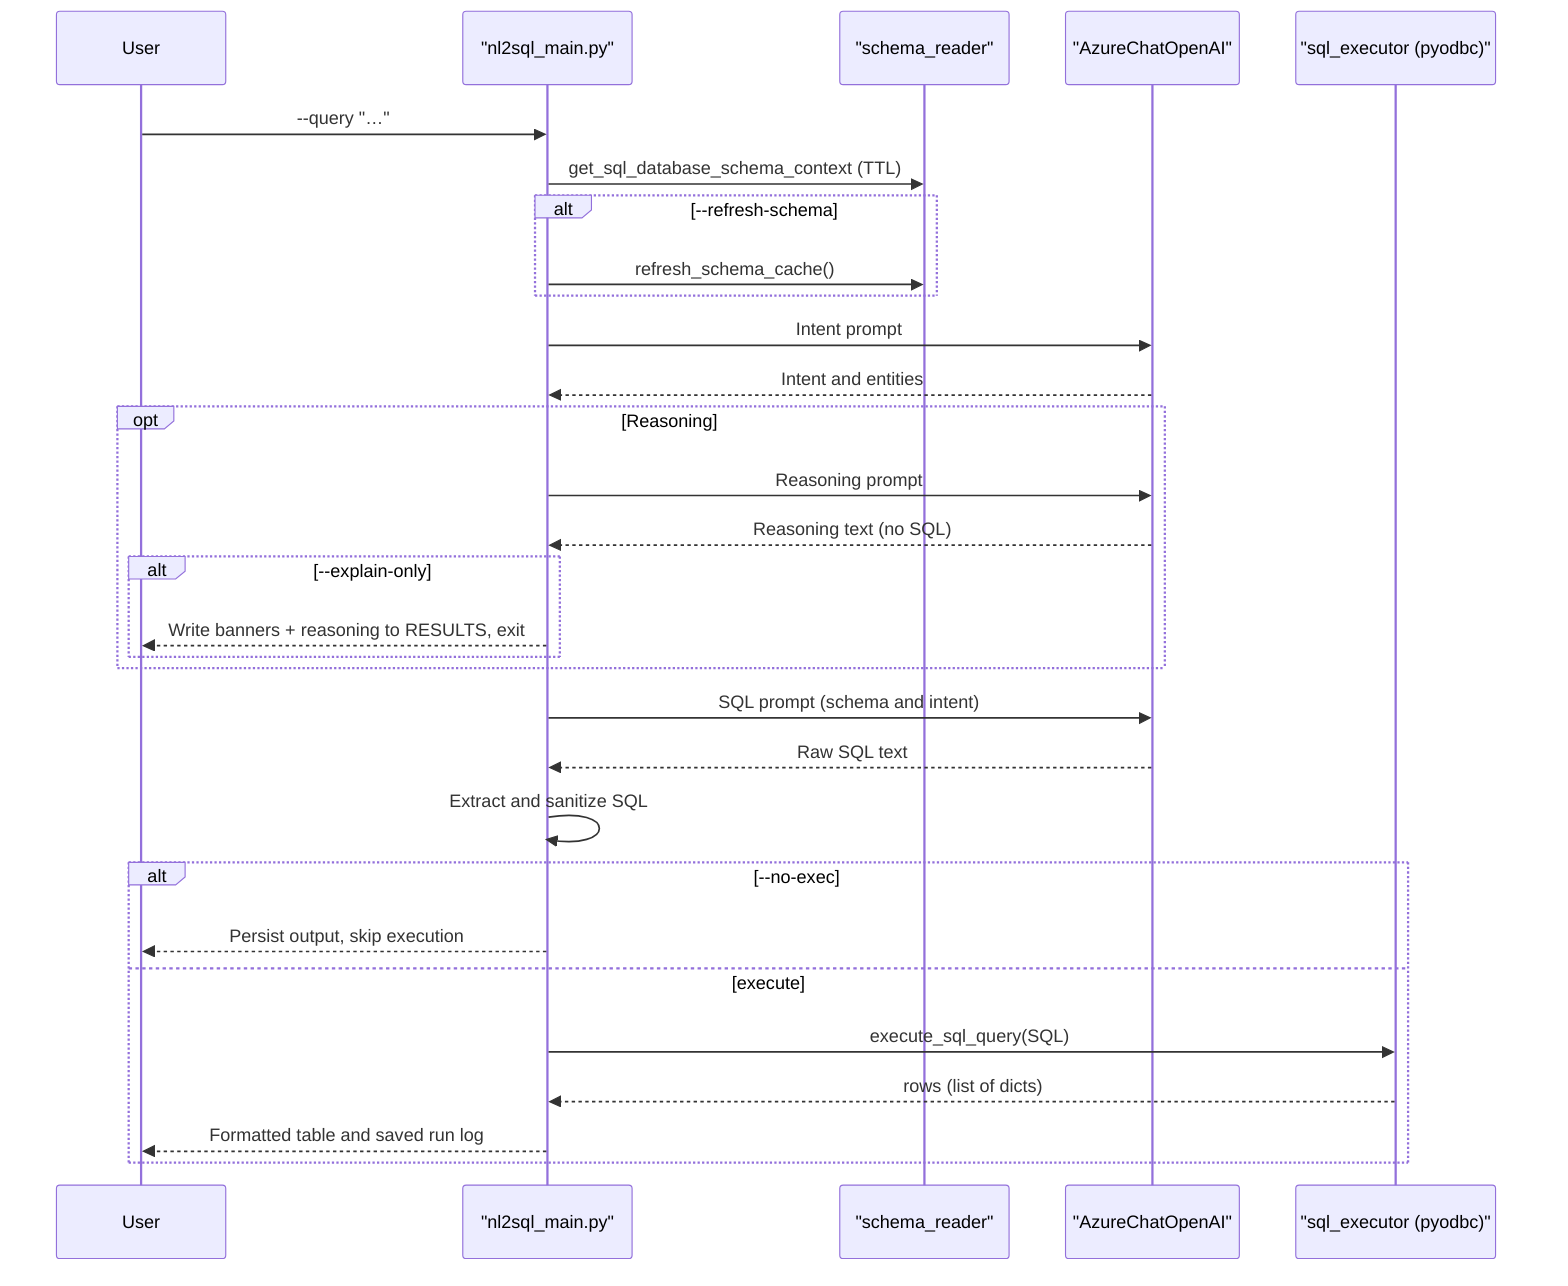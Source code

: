 sequenceDiagram
  participant User
 participant CLI as "nl2sql_main.py"
 participant Schema as "schema_reader"
 participant LLM as "AzureChatOpenAI"
 participant SQL as "sql_executor (pyodbc)"

  User->>CLI: --query "…"
  CLI->>Schema: get_sql_database_schema_context (TTL)
  alt --refresh-schema
    CLI->>Schema: refresh_schema_cache()
  end
  CLI->>LLM: Intent prompt
  LLM-->>CLI: Intent and entities

  opt Reasoning
    CLI->>LLM: Reasoning prompt
  LLM-->>CLI: Reasoning text (no SQL)
    alt --explain-only
      CLI-->>User: Write banners + reasoning to RESULTS, exit
    end
  end

  CLI->>LLM: SQL prompt (schema and intent)
  LLM-->>CLI: Raw SQL text
  CLI->>CLI: Extract and sanitize SQL

  alt --no-exec
    CLI-->>User: Persist output, skip execution
  else execute
    CLI->>SQL: execute_sql_query(SQL)
  SQL-->>CLI: rows (list of dicts)
  CLI-->>User: Formatted table and saved run log
  end